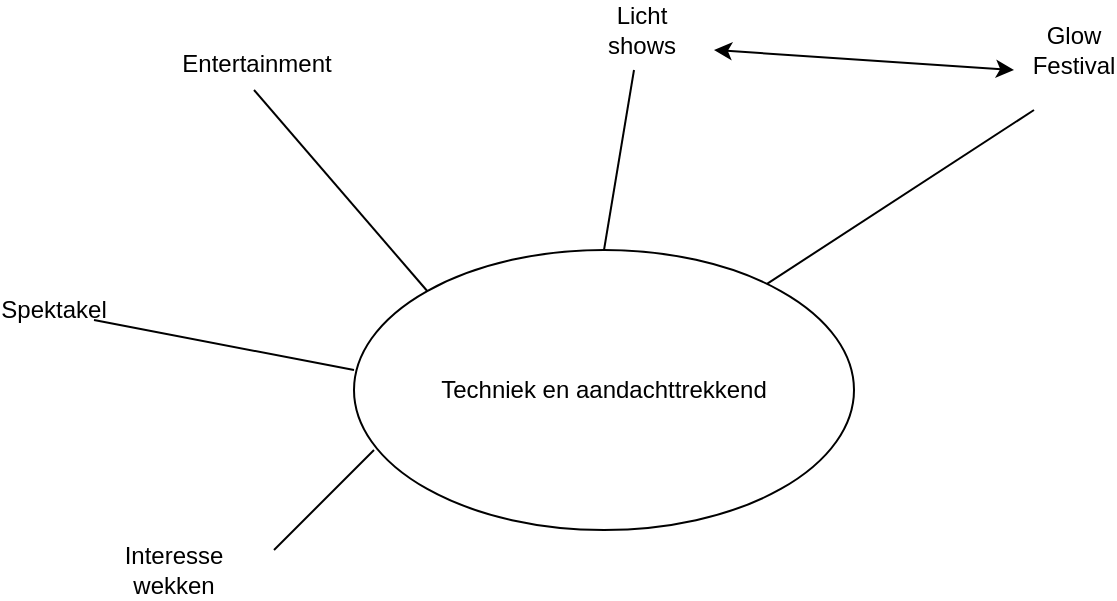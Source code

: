 <mxfile version="12.9.14" type="device"><diagram id="DZmoMj6whzqKhIS4mnnL" name="Page-1"><mxGraphModel dx="923" dy="499" grid="1" gridSize="10" guides="1" tooltips="1" connect="1" arrows="1" fold="1" page="1" pageScale="1" pageWidth="827" pageHeight="1169" math="0" shadow="0"><root><mxCell id="0"/><mxCell id="1" parent="0"/><mxCell id="cLxQFU3drEKima00IDmd-1" value="Techniek en aandachttrekkend" style="ellipse;whiteSpace=wrap;html=1;" vertex="1" parent="1"><mxGeometry x="250" y="170" width="250" height="140" as="geometry"/></mxCell><mxCell id="cLxQFU3drEKima00IDmd-2" value="" style="endArrow=none;html=1;" edge="1" parent="1" source="cLxQFU3drEKima00IDmd-1"><mxGeometry width="50" height="50" relative="1" as="geometry"><mxPoint x="460" y="200" as="sourcePoint"/><mxPoint x="590" y="100" as="targetPoint"/></mxGeometry></mxCell><mxCell id="cLxQFU3drEKima00IDmd-3" value="Glow Festival" style="text;html=1;strokeColor=none;fillColor=none;align=center;verticalAlign=middle;whiteSpace=wrap;rounded=0;" vertex="1" parent="1"><mxGeometry x="590" y="60" width="40" height="20" as="geometry"/></mxCell><mxCell id="cLxQFU3drEKima00IDmd-4" value="Licht shows" style="text;html=1;strokeColor=none;fillColor=none;align=center;verticalAlign=middle;whiteSpace=wrap;rounded=0;" vertex="1" parent="1"><mxGeometry x="374" y="50" width="40" height="20" as="geometry"/></mxCell><mxCell id="cLxQFU3drEKima00IDmd-5" value="" style="endArrow=none;html=1;exitX=0.5;exitY=0;exitDx=0;exitDy=0;" edge="1" parent="1" source="cLxQFU3drEKima00IDmd-1"><mxGeometry width="50" height="50" relative="1" as="geometry"><mxPoint x="370" y="160" as="sourcePoint"/><mxPoint x="390" y="80" as="targetPoint"/></mxGeometry></mxCell><mxCell id="cLxQFU3drEKima00IDmd-7" value="" style="endArrow=none;html=1;exitX=0;exitY=0;exitDx=0;exitDy=0;" edge="1" parent="1" source="cLxQFU3drEKima00IDmd-1"><mxGeometry width="50" height="50" relative="1" as="geometry"><mxPoint x="380" y="210" as="sourcePoint"/><mxPoint x="200" y="90" as="targetPoint"/></mxGeometry></mxCell><mxCell id="cLxQFU3drEKima00IDmd-8" value="" style="endArrow=classic;startArrow=classic;html=1;" edge="1" parent="1"><mxGeometry width="50" height="50" relative="1" as="geometry"><mxPoint x="430" y="70" as="sourcePoint"/><mxPoint x="580" y="80" as="targetPoint"/></mxGeometry></mxCell><mxCell id="cLxQFU3drEKima00IDmd-9" value="Entertainment" style="text;html=1;align=center;verticalAlign=middle;resizable=0;points=[];autosize=1;" vertex="1" parent="1"><mxGeometry x="156" y="67" width="90" height="20" as="geometry"/></mxCell><mxCell id="cLxQFU3drEKima00IDmd-10" value="Spektakel" style="text;html=1;strokeColor=none;fillColor=none;align=center;verticalAlign=middle;whiteSpace=wrap;rounded=0;" vertex="1" parent="1"><mxGeometry x="80" y="190" width="40" height="20" as="geometry"/></mxCell><mxCell id="cLxQFU3drEKima00IDmd-11" value="" style="endArrow=none;html=1;exitX=1;exitY=0.75;exitDx=0;exitDy=0;" edge="1" parent="1" source="cLxQFU3drEKima00IDmd-10"><mxGeometry width="50" height="50" relative="1" as="geometry"><mxPoint x="200" y="280" as="sourcePoint"/><mxPoint x="250" y="230" as="targetPoint"/></mxGeometry></mxCell><mxCell id="cLxQFU3drEKima00IDmd-13" value="" style="endArrow=none;html=1;" edge="1" parent="1"><mxGeometry width="50" height="50" relative="1" as="geometry"><mxPoint x="210" y="320" as="sourcePoint"/><mxPoint x="260" y="270" as="targetPoint"/></mxGeometry></mxCell><mxCell id="cLxQFU3drEKima00IDmd-14" value="Interesse wekken" style="text;html=1;strokeColor=none;fillColor=none;align=center;verticalAlign=middle;whiteSpace=wrap;rounded=0;" vertex="1" parent="1"><mxGeometry x="140" y="320" width="40" height="20" as="geometry"/></mxCell></root></mxGraphModel></diagram></mxfile>